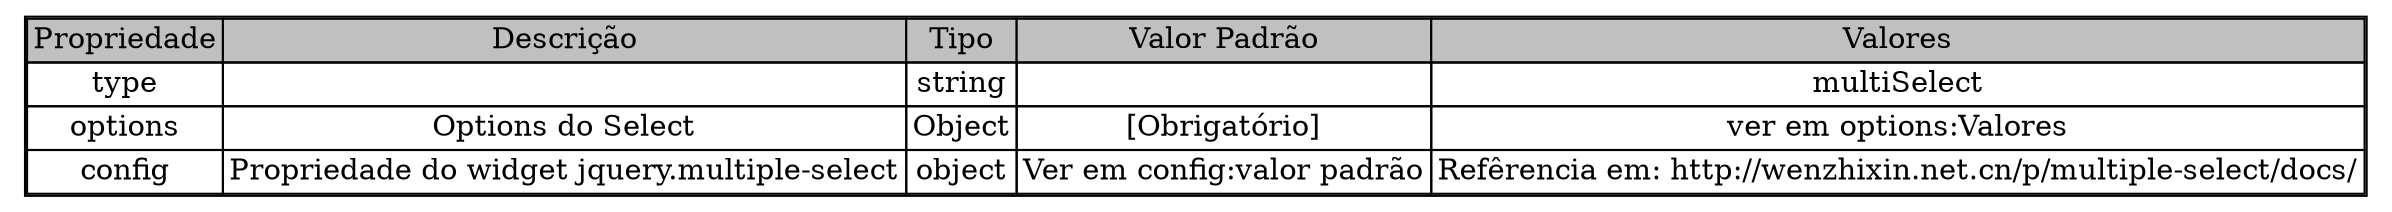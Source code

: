 digraph structs {
node [shape=plaintext]
struct1 [label=<
<TABLE BORDER="1" CELLBORDER="1" CELLSPACING="0">

<tr>
	<td BGCOLOR="gray">Propriedade</td>
	<td BGCOLOR="gray">Descrição</td>	
	<td BGCOLOR="gray">Tipo</td>	
	<td BGCOLOR="gray">Valor Padrão</td>
	<td BGCOLOR="gray">Valores</td>
</tr>

<tr>
	<td>type</td>
	<td></td>
	<td>string</td>
	<td></td>
	<td>multiSelect</td>		
</tr>

<tr>
	<td>options</td>
	<td>Options do Select</td>
	<td>Object</td>
	<td>[Obrigatório]</td>
	<td>ver em options:Valores</td>		
</tr>

<tr>
	<td>config</td>
	<td>Propriedade do widget jquery.multiple-select</td>
	<td>object</td>
	<td>Ver em config:valor padrão</td>
	<td>Refêrencia em: http://wenzhixin.net.cn/p/multiple-select/docs/</td>		
</tr>
</TABLE>
>];
}